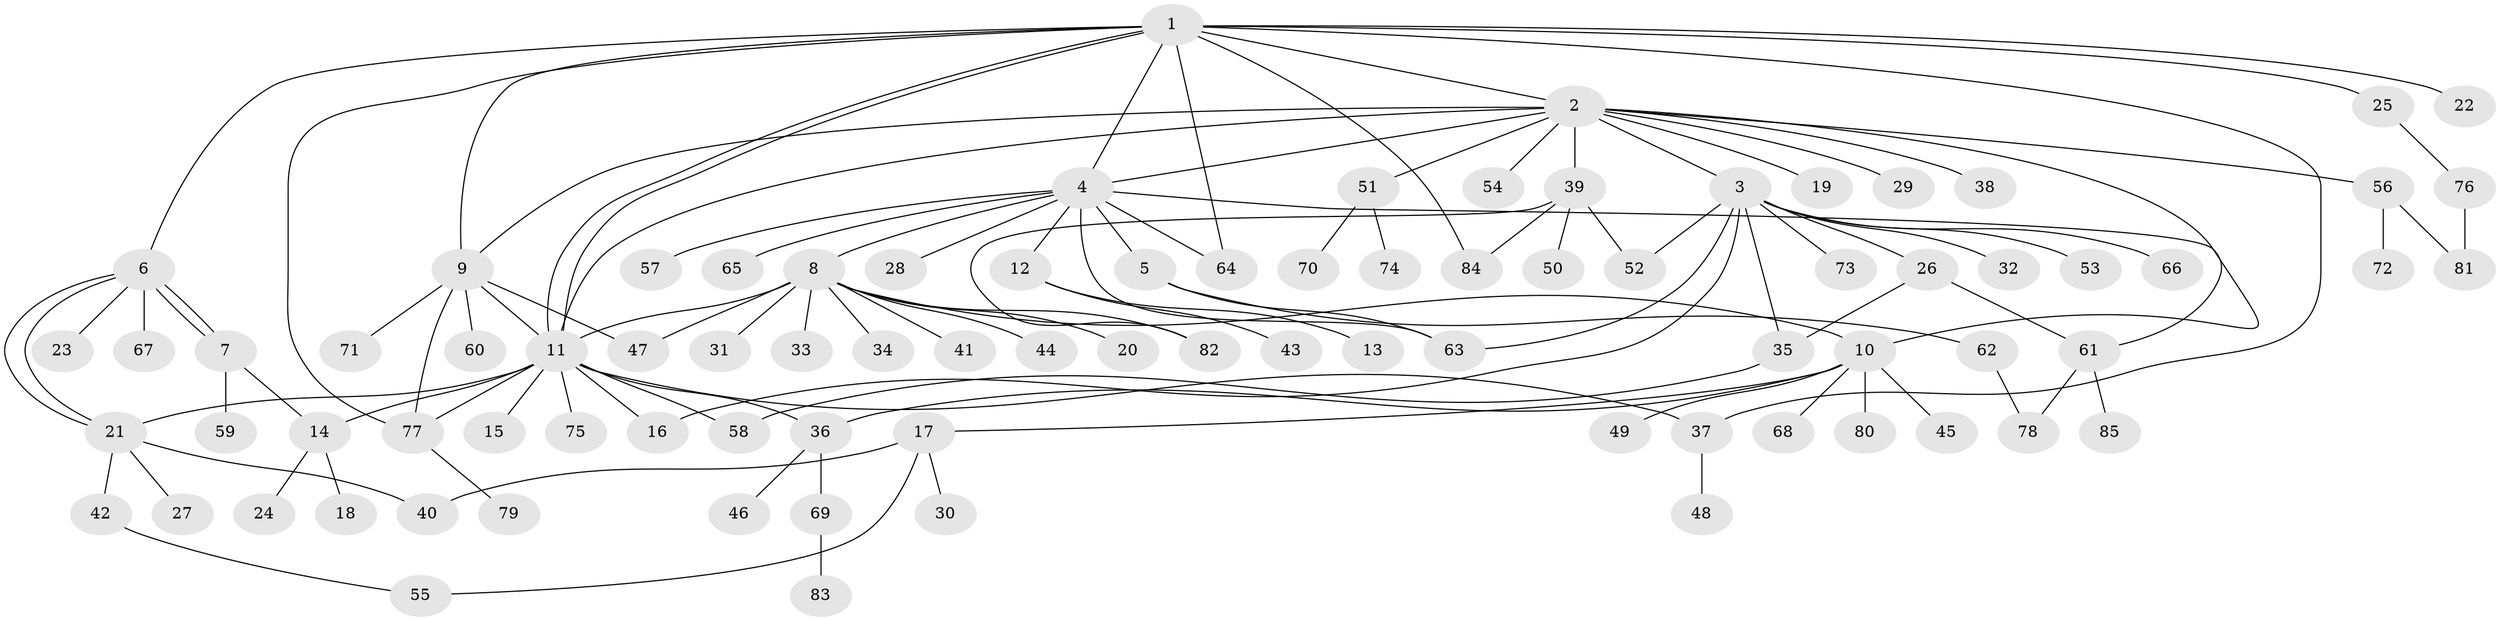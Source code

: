 // Generated by graph-tools (version 1.1) at 2025/47/03/09/25 04:47:36]
// undirected, 85 vertices, 114 edges
graph export_dot {
graph [start="1"]
  node [color=gray90,style=filled];
  1;
  2;
  3;
  4;
  5;
  6;
  7;
  8;
  9;
  10;
  11;
  12;
  13;
  14;
  15;
  16;
  17;
  18;
  19;
  20;
  21;
  22;
  23;
  24;
  25;
  26;
  27;
  28;
  29;
  30;
  31;
  32;
  33;
  34;
  35;
  36;
  37;
  38;
  39;
  40;
  41;
  42;
  43;
  44;
  45;
  46;
  47;
  48;
  49;
  50;
  51;
  52;
  53;
  54;
  55;
  56;
  57;
  58;
  59;
  60;
  61;
  62;
  63;
  64;
  65;
  66;
  67;
  68;
  69;
  70;
  71;
  72;
  73;
  74;
  75;
  76;
  77;
  78;
  79;
  80;
  81;
  82;
  83;
  84;
  85;
  1 -- 2;
  1 -- 4;
  1 -- 6;
  1 -- 9;
  1 -- 11;
  1 -- 11;
  1 -- 22;
  1 -- 25;
  1 -- 37;
  1 -- 64;
  1 -- 77;
  1 -- 84;
  2 -- 3;
  2 -- 4;
  2 -- 9;
  2 -- 10;
  2 -- 11;
  2 -- 19;
  2 -- 29;
  2 -- 38;
  2 -- 39;
  2 -- 51;
  2 -- 54;
  2 -- 56;
  3 -- 16;
  3 -- 26;
  3 -- 32;
  3 -- 35;
  3 -- 52;
  3 -- 53;
  3 -- 63;
  3 -- 66;
  3 -- 73;
  4 -- 5;
  4 -- 8;
  4 -- 12;
  4 -- 28;
  4 -- 57;
  4 -- 61;
  4 -- 63;
  4 -- 64;
  4 -- 65;
  5 -- 62;
  5 -- 63;
  6 -- 7;
  6 -- 7;
  6 -- 21;
  6 -- 21;
  6 -- 23;
  6 -- 67;
  7 -- 14;
  7 -- 59;
  8 -- 10;
  8 -- 11;
  8 -- 20;
  8 -- 31;
  8 -- 33;
  8 -- 34;
  8 -- 41;
  8 -- 44;
  8 -- 47;
  8 -- 82;
  9 -- 11;
  9 -- 47;
  9 -- 60;
  9 -- 71;
  9 -- 77;
  10 -- 17;
  10 -- 36;
  10 -- 45;
  10 -- 49;
  10 -- 68;
  10 -- 80;
  11 -- 14;
  11 -- 15;
  11 -- 16;
  11 -- 21;
  11 -- 36;
  11 -- 37;
  11 -- 58;
  11 -- 75;
  11 -- 77;
  12 -- 13;
  12 -- 43;
  14 -- 18;
  14 -- 24;
  17 -- 30;
  17 -- 40;
  17 -- 55;
  21 -- 27;
  21 -- 40;
  21 -- 42;
  25 -- 76;
  26 -- 35;
  26 -- 61;
  35 -- 58;
  36 -- 46;
  36 -- 69;
  37 -- 48;
  39 -- 50;
  39 -- 52;
  39 -- 82;
  39 -- 84;
  42 -- 55;
  51 -- 70;
  51 -- 74;
  56 -- 72;
  56 -- 81;
  61 -- 78;
  61 -- 85;
  62 -- 78;
  69 -- 83;
  76 -- 81;
  77 -- 79;
}
